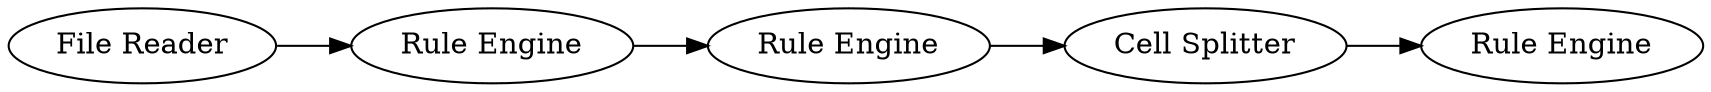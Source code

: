 digraph {
	6 -> 7
	5 -> 6
	2 -> 4
	4 -> 5
	5 [label="Rule Engine"]
	7 [label="Rule Engine"]
	4 [label="Rule Engine"]
	6 [label="Cell Splitter"]
	2 [label="File Reader"]
	rankdir=LR
}
